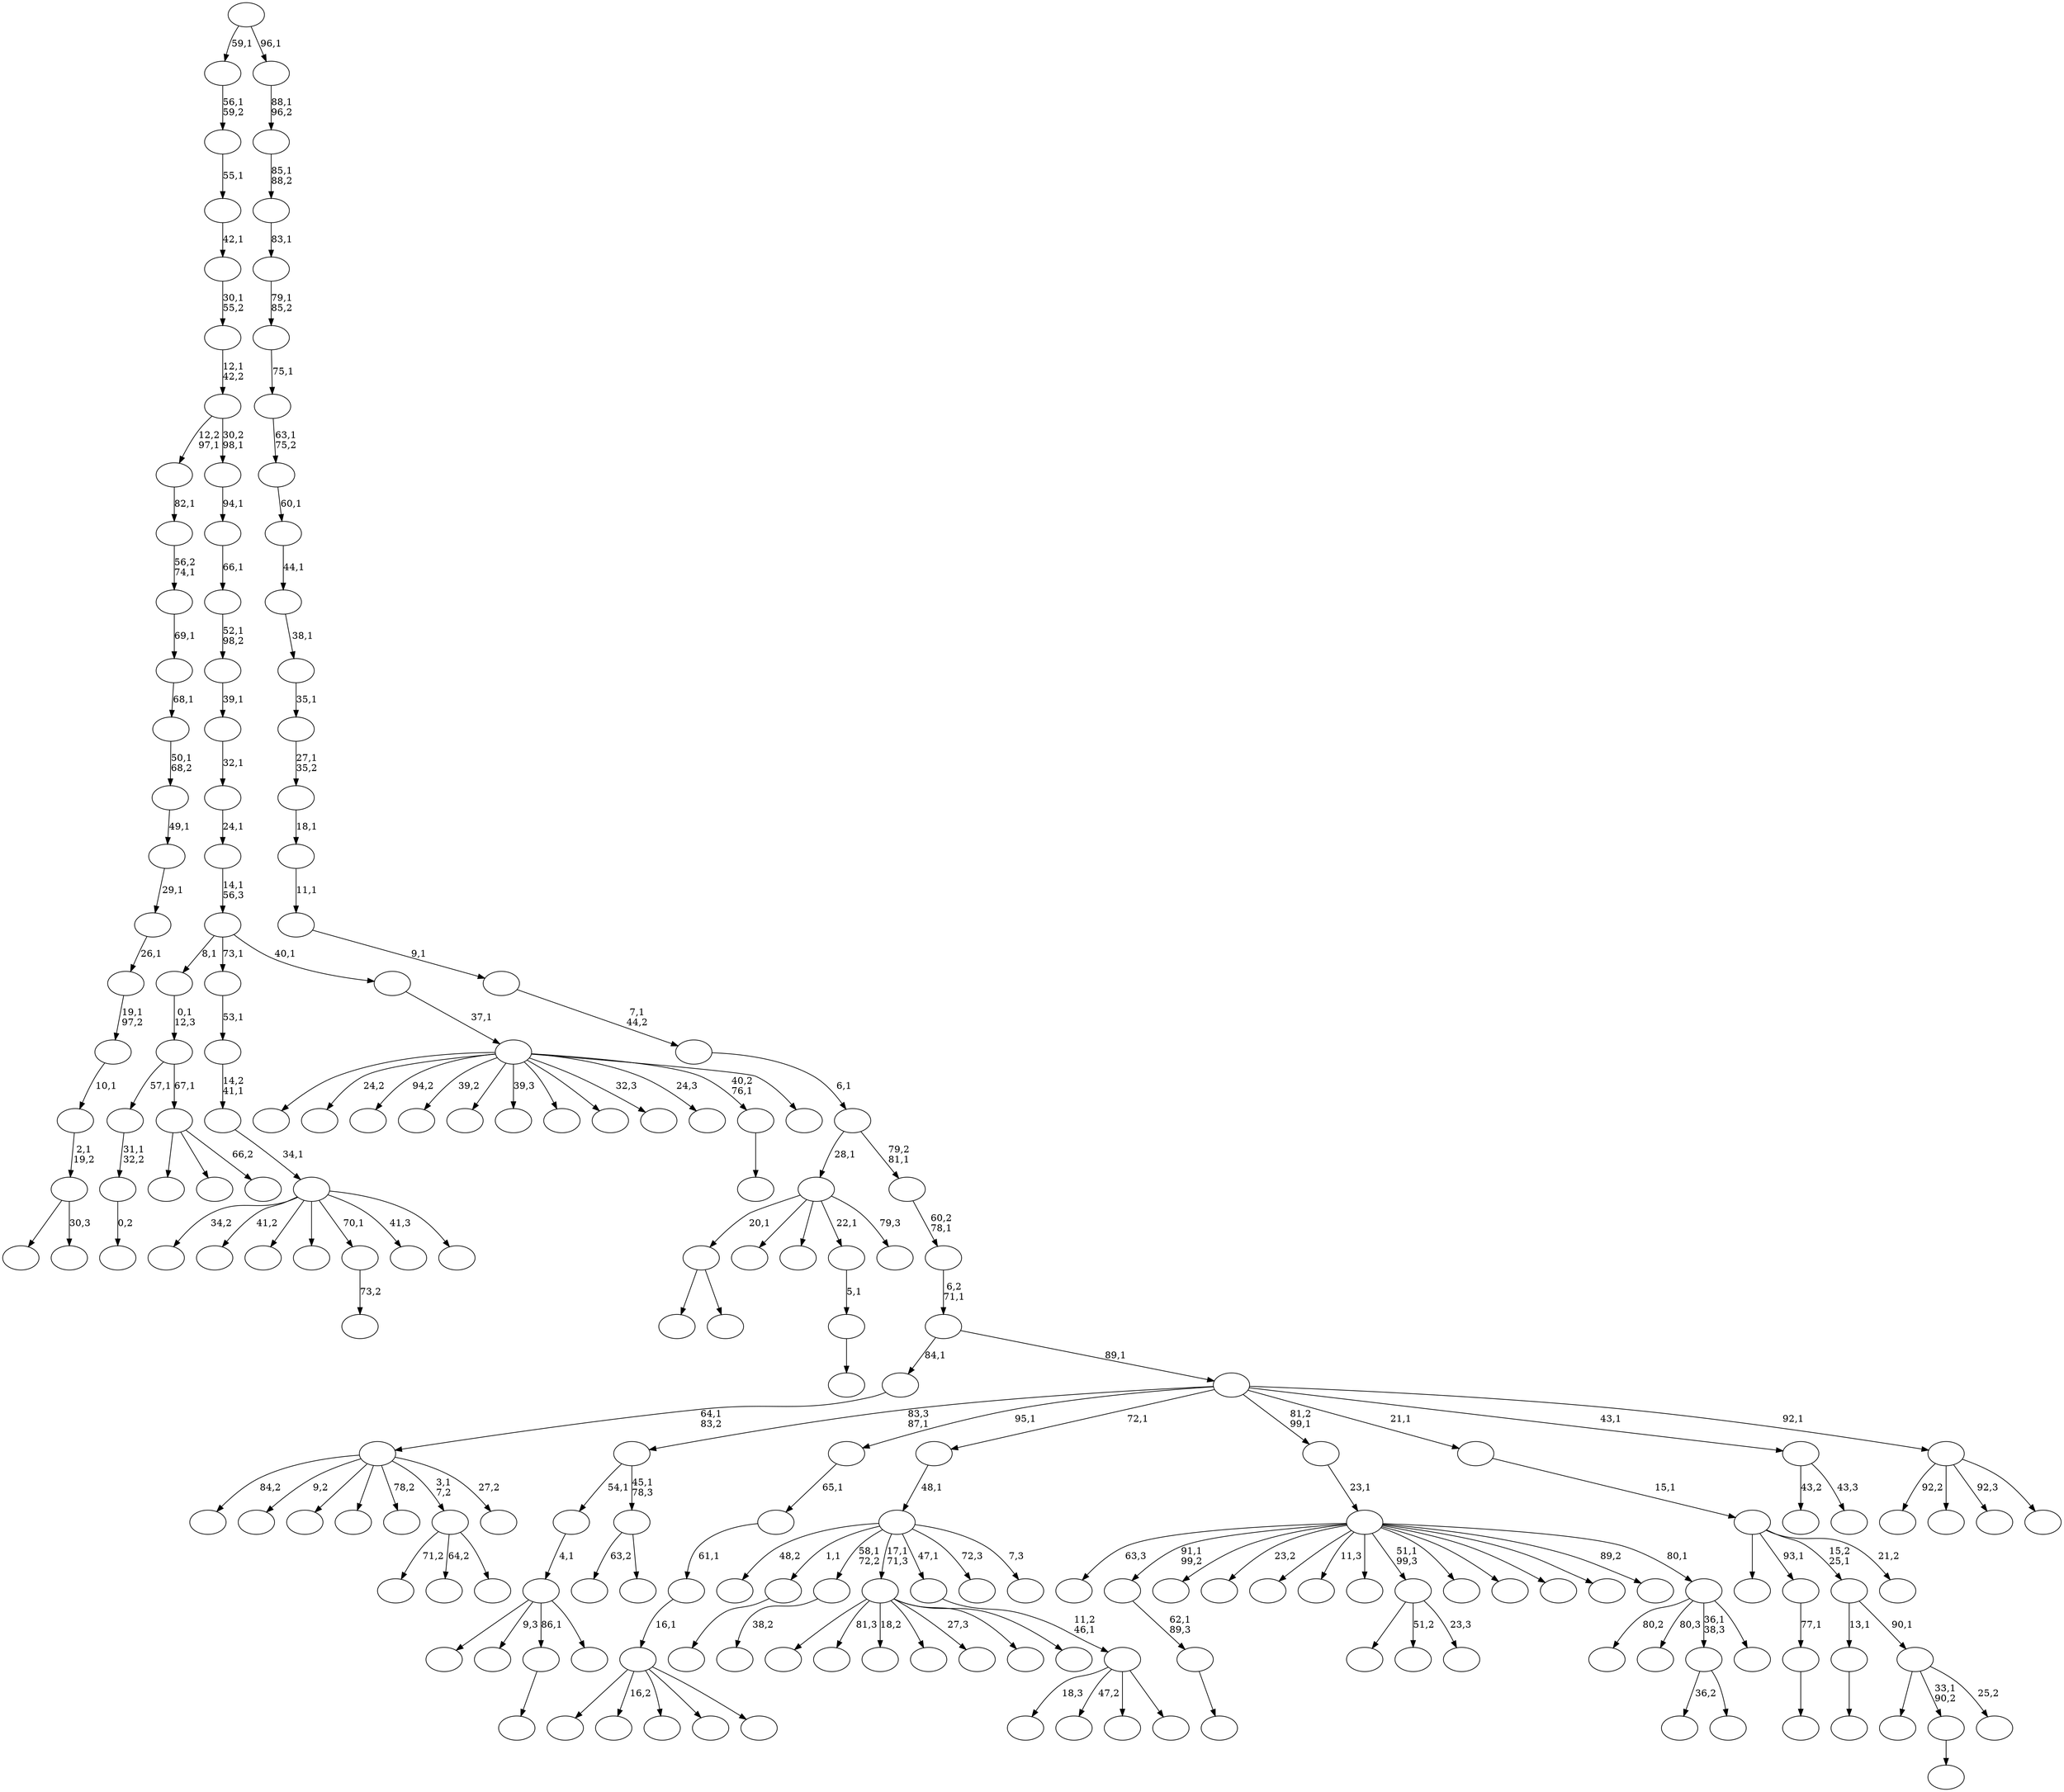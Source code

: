 digraph T {
	200 [label=""]
	199 [label=""]
	198 [label=""]
	197 [label=""]
	196 [label=""]
	195 [label=""]
	194 [label=""]
	193 [label=""]
	192 [label=""]
	191 [label=""]
	190 [label=""]
	189 [label=""]
	188 [label=""]
	187 [label=""]
	186 [label=""]
	185 [label=""]
	184 [label=""]
	183 [label=""]
	182 [label=""]
	181 [label=""]
	180 [label=""]
	179 [label=""]
	178 [label=""]
	177 [label=""]
	176 [label=""]
	175 [label=""]
	174 [label=""]
	173 [label=""]
	172 [label=""]
	171 [label=""]
	170 [label=""]
	169 [label=""]
	168 [label=""]
	167 [label=""]
	166 [label=""]
	165 [label=""]
	164 [label=""]
	163 [label=""]
	162 [label=""]
	161 [label=""]
	160 [label=""]
	159 [label=""]
	158 [label=""]
	157 [label=""]
	156 [label=""]
	155 [label=""]
	154 [label=""]
	153 [label=""]
	152 [label=""]
	151 [label=""]
	150 [label=""]
	149 [label=""]
	148 [label=""]
	147 [label=""]
	146 [label=""]
	145 [label=""]
	144 [label=""]
	143 [label=""]
	142 [label=""]
	141 [label=""]
	140 [label=""]
	139 [label=""]
	138 [label=""]
	137 [label=""]
	136 [label=""]
	135 [label=""]
	134 [label=""]
	133 [label=""]
	132 [label=""]
	131 [label=""]
	130 [label=""]
	129 [label=""]
	128 [label=""]
	127 [label=""]
	126 [label=""]
	125 [label=""]
	124 [label=""]
	123 [label=""]
	122 [label=""]
	121 [label=""]
	120 [label=""]
	119 [label=""]
	118 [label=""]
	117 [label=""]
	116 [label=""]
	115 [label=""]
	114 [label=""]
	113 [label=""]
	112 [label=""]
	111 [label=""]
	110 [label=""]
	109 [label=""]
	108 [label=""]
	107 [label=""]
	106 [label=""]
	105 [label=""]
	104 [label=""]
	103 [label=""]
	102 [label=""]
	101 [label=""]
	100 [label=""]
	99 [label=""]
	98 [label=""]
	97 [label=""]
	96 [label=""]
	95 [label=""]
	94 [label=""]
	93 [label=""]
	92 [label=""]
	91 [label=""]
	90 [label=""]
	89 [label=""]
	88 [label=""]
	87 [label=""]
	86 [label=""]
	85 [label=""]
	84 [label=""]
	83 [label=""]
	82 [label=""]
	81 [label=""]
	80 [label=""]
	79 [label=""]
	78 [label=""]
	77 [label=""]
	76 [label=""]
	75 [label=""]
	74 [label=""]
	73 [label=""]
	72 [label=""]
	71 [label=""]
	70 [label=""]
	69 [label=""]
	68 [label=""]
	67 [label=""]
	66 [label=""]
	65 [label=""]
	64 [label=""]
	63 [label=""]
	62 [label=""]
	61 [label=""]
	60 [label=""]
	59 [label=""]
	58 [label=""]
	57 [label=""]
	56 [label=""]
	55 [label=""]
	54 [label=""]
	53 [label=""]
	52 [label=""]
	51 [label=""]
	50 [label=""]
	49 [label=""]
	48 [label=""]
	47 [label=""]
	46 [label=""]
	45 [label=""]
	44 [label=""]
	43 [label=""]
	42 [label=""]
	41 [label=""]
	40 [label=""]
	39 [label=""]
	38 [label=""]
	37 [label=""]
	36 [label=""]
	35 [label=""]
	34 [label=""]
	33 [label=""]
	32 [label=""]
	31 [label=""]
	30 [label=""]
	29 [label=""]
	28 [label=""]
	27 [label=""]
	26 [label=""]
	25 [label=""]
	24 [label=""]
	23 [label=""]
	22 [label=""]
	21 [label=""]
	20 [label=""]
	19 [label=""]
	18 [label=""]
	17 [label=""]
	16 [label=""]
	15 [label=""]
	14 [label=""]
	13 [label=""]
	12 [label=""]
	11 [label=""]
	10 [label=""]
	9 [label=""]
	8 [label=""]
	7 [label=""]
	6 [label=""]
	5 [label=""]
	4 [label=""]
	3 [label=""]
	2 [label=""]
	1 [label=""]
	0 [label=""]
	195 -> 196 [label="0,2"]
	194 -> 195 [label="31,1\n32,2"]
	180 -> 181 [label=""]
	176 -> 178 [label=""]
	176 -> 177 [label=""]
	171 -> 172 [label=""]
	170 -> 171 [label="77,1"]
	167 -> 168 [label=""]
	166 -> 167 [label="62,1\n89,3"]
	161 -> 192 [label=""]
	161 -> 162 [label="30,3"]
	160 -> 161 [label="2,1\n19,2"]
	159 -> 160 [label="10,1"]
	158 -> 159 [label="19,1\n97,2"]
	157 -> 158 [label="26,1"]
	156 -> 157 [label="29,1"]
	155 -> 156 [label="49,1"]
	154 -> 155 [label="50,1\n68,2"]
	153 -> 154 [label="68,1"]
	152 -> 153 [label="69,1"]
	151 -> 152 [label="56,2\n74,1"]
	150 -> 151 [label="82,1"]
	146 -> 147 [label=""]
	142 -> 143 [label=""]
	139 -> 140 [label="38,2"]
	129 -> 130 [label=""]
	128 -> 129 [label="5,1"]
	124 -> 198 [label=""]
	124 -> 197 [label="9,3"]
	124 -> 180 [label="86,1"]
	124 -> 125 [label=""]
	123 -> 124 [label="4,1"]
	117 -> 176 [label="20,1"]
	117 -> 163 [label=""]
	117 -> 137 [label=""]
	117 -> 128 [label="22,1"]
	117 -> 118 [label="79,3"]
	111 -> 112 [label="73,2"]
	108 -> 186 [label=""]
	108 -> 126 [label="51,2"]
	108 -> 109 [label="23,3"]
	104 -> 105 [label=""]
	97 -> 193 [label=""]
	97 -> 119 [label=""]
	97 -> 98 [label="66,2"]
	96 -> 194 [label="57,1"]
	96 -> 97 [label="67,1"]
	95 -> 96 [label="0,1\n12,3"]
	92 -> 175 [label=""]
	92 -> 169 [label="81,3"]
	92 -> 136 [label="18,2"]
	92 -> 131 [label=""]
	92 -> 121 [label="27,3"]
	92 -> 115 [label=""]
	92 -> 93 [label=""]
	88 -> 144 [label="18,3"]
	88 -> 99 [label="47,2"]
	88 -> 90 [label=""]
	88 -> 89 [label=""]
	87 -> 88 [label="11,2\n46,1"]
	82 -> 188 [label="63,2"]
	82 -> 83 [label=""]
	81 -> 123 [label="54,1"]
	81 -> 82 [label="45,1\n78,3"]
	77 -> 199 [label=""]
	77 -> 149 [label="16,2"]
	77 -> 134 [label=""]
	77 -> 110 [label=""]
	77 -> 78 [label=""]
	76 -> 77 [label="16,1"]
	75 -> 76 [label="61,1"]
	74 -> 75 [label="65,1"]
	72 -> 189 [label="36,2"]
	72 -> 73 [label=""]
	67 -> 68 [label=""]
	65 -> 122 [label="71,2"]
	65 -> 85 [label="64,2"]
	65 -> 66 [label=""]
	62 -> 200 [label="34,2"]
	62 -> 191 [label="41,2"]
	62 -> 190 [label=""]
	62 -> 141 [label=""]
	62 -> 111 [label="70,1"]
	62 -> 79 [label="41,3"]
	62 -> 63 [label=""]
	61 -> 62 [label="34,1"]
	60 -> 61 [label="14,2\n41,1"]
	59 -> 60 [label="53,1"]
	57 -> 174 [label=""]
	57 -> 173 [label="24,2"]
	57 -> 165 [label="94,2"]
	57 -> 148 [label="39,2"]
	57 -> 138 [label=""]
	57 -> 106 [label="39,3"]
	57 -> 103 [label=""]
	57 -> 102 [label=""]
	57 -> 100 [label="32,3"]
	57 -> 70 [label="24,3"]
	57 -> 67 [label="40,2\n76,1"]
	57 -> 58 [label=""]
	56 -> 57 [label="37,1"]
	55 -> 95 [label="8,1"]
	55 -> 59 [label="73,1"]
	55 -> 56 [label="40,1"]
	54 -> 55 [label="14,1\n56,3"]
	53 -> 54 [label="24,1"]
	52 -> 53 [label="32,1"]
	51 -> 52 [label="39,1"]
	50 -> 51 [label="52,1\n98,2"]
	49 -> 50 [label="66,1"]
	48 -> 49 [label="94,1"]
	47 -> 150 [label="12,2\n97,1"]
	47 -> 48 [label="30,2\n98,1"]
	46 -> 47 [label="12,1\n42,2"]
	45 -> 46 [label="30,1\n55,2"]
	44 -> 45 [label="42,1"]
	43 -> 44 [label="55,1"]
	42 -> 43 [label="56,1\n59,2"]
	40 -> 164 [label=""]
	40 -> 142 [label="33,1\n90,2"]
	40 -> 41 [label="25,2"]
	39 -> 104 [label="13,1"]
	39 -> 40 [label="90,1"]
	37 -> 182 [label="48,2"]
	37 -> 146 [label="1,1"]
	37 -> 139 [label="58,1\n72,2"]
	37 -> 92 [label="17,1\n71,3"]
	37 -> 87 [label="47,1"]
	37 -> 69 [label="72,3"]
	37 -> 38 [label="7,3"]
	36 -> 37 [label="48,1"]
	34 -> 185 [label="84,2"]
	34 -> 183 [label="9,2"]
	34 -> 120 [label=""]
	34 -> 114 [label=""]
	34 -> 101 [label="78,2"]
	34 -> 65 [label="3,1\n7,2"]
	34 -> 35 [label="27,2"]
	33 -> 34 [label="64,1\n83,2"]
	31 -> 179 [label="80,2"]
	31 -> 127 [label="80,3"]
	31 -> 72 [label="36,1\n38,3"]
	31 -> 32 [label=""]
	30 -> 187 [label="63,3"]
	30 -> 166 [label="91,1\n99,2"]
	30 -> 145 [label=""]
	30 -> 135 [label="23,2"]
	30 -> 133 [label=""]
	30 -> 116 [label="11,3"]
	30 -> 113 [label=""]
	30 -> 108 [label="51,1\n99,3"]
	30 -> 107 [label=""]
	30 -> 94 [label=""]
	30 -> 91 [label=""]
	30 -> 86 [label=""]
	30 -> 80 [label="89,2"]
	30 -> 31 [label="80,1"]
	29 -> 30 [label="23,1"]
	27 -> 184 [label=""]
	27 -> 170 [label="93,1"]
	27 -> 39 [label="15,2\n25,1"]
	27 -> 28 [label="21,2"]
	26 -> 27 [label="15,1"]
	24 -> 64 [label="43,2"]
	24 -> 25 [label="43,3"]
	22 -> 132 [label="92,2"]
	22 -> 84 [label=""]
	22 -> 71 [label="92,3"]
	22 -> 23 [label=""]
	21 -> 81 [label="83,3\n87,1"]
	21 -> 74 [label="95,1"]
	21 -> 36 [label="72,1"]
	21 -> 29 [label="81,2\n99,1"]
	21 -> 26 [label="21,1"]
	21 -> 24 [label="43,1"]
	21 -> 22 [label="92,1"]
	20 -> 33 [label="84,1"]
	20 -> 21 [label="89,1"]
	19 -> 20 [label="6,2\n71,1"]
	18 -> 19 [label="60,2\n78,1"]
	17 -> 117 [label="28,1"]
	17 -> 18 [label="79,2\n81,1"]
	16 -> 17 [label="6,1"]
	15 -> 16 [label="7,1\n44,2"]
	14 -> 15 [label="9,1"]
	13 -> 14 [label="11,1"]
	12 -> 13 [label="18,1"]
	11 -> 12 [label="27,1\n35,2"]
	10 -> 11 [label="35,1"]
	9 -> 10 [label="38,1"]
	8 -> 9 [label="44,1"]
	7 -> 8 [label="60,1"]
	6 -> 7 [label="63,1\n75,2"]
	5 -> 6 [label="75,1"]
	4 -> 5 [label="79,1\n85,2"]
	3 -> 4 [label="83,1"]
	2 -> 3 [label="85,1\n88,2"]
	1 -> 2 [label="88,1\n96,2"]
	0 -> 42 [label="59,1"]
	0 -> 1 [label="96,1"]
}
